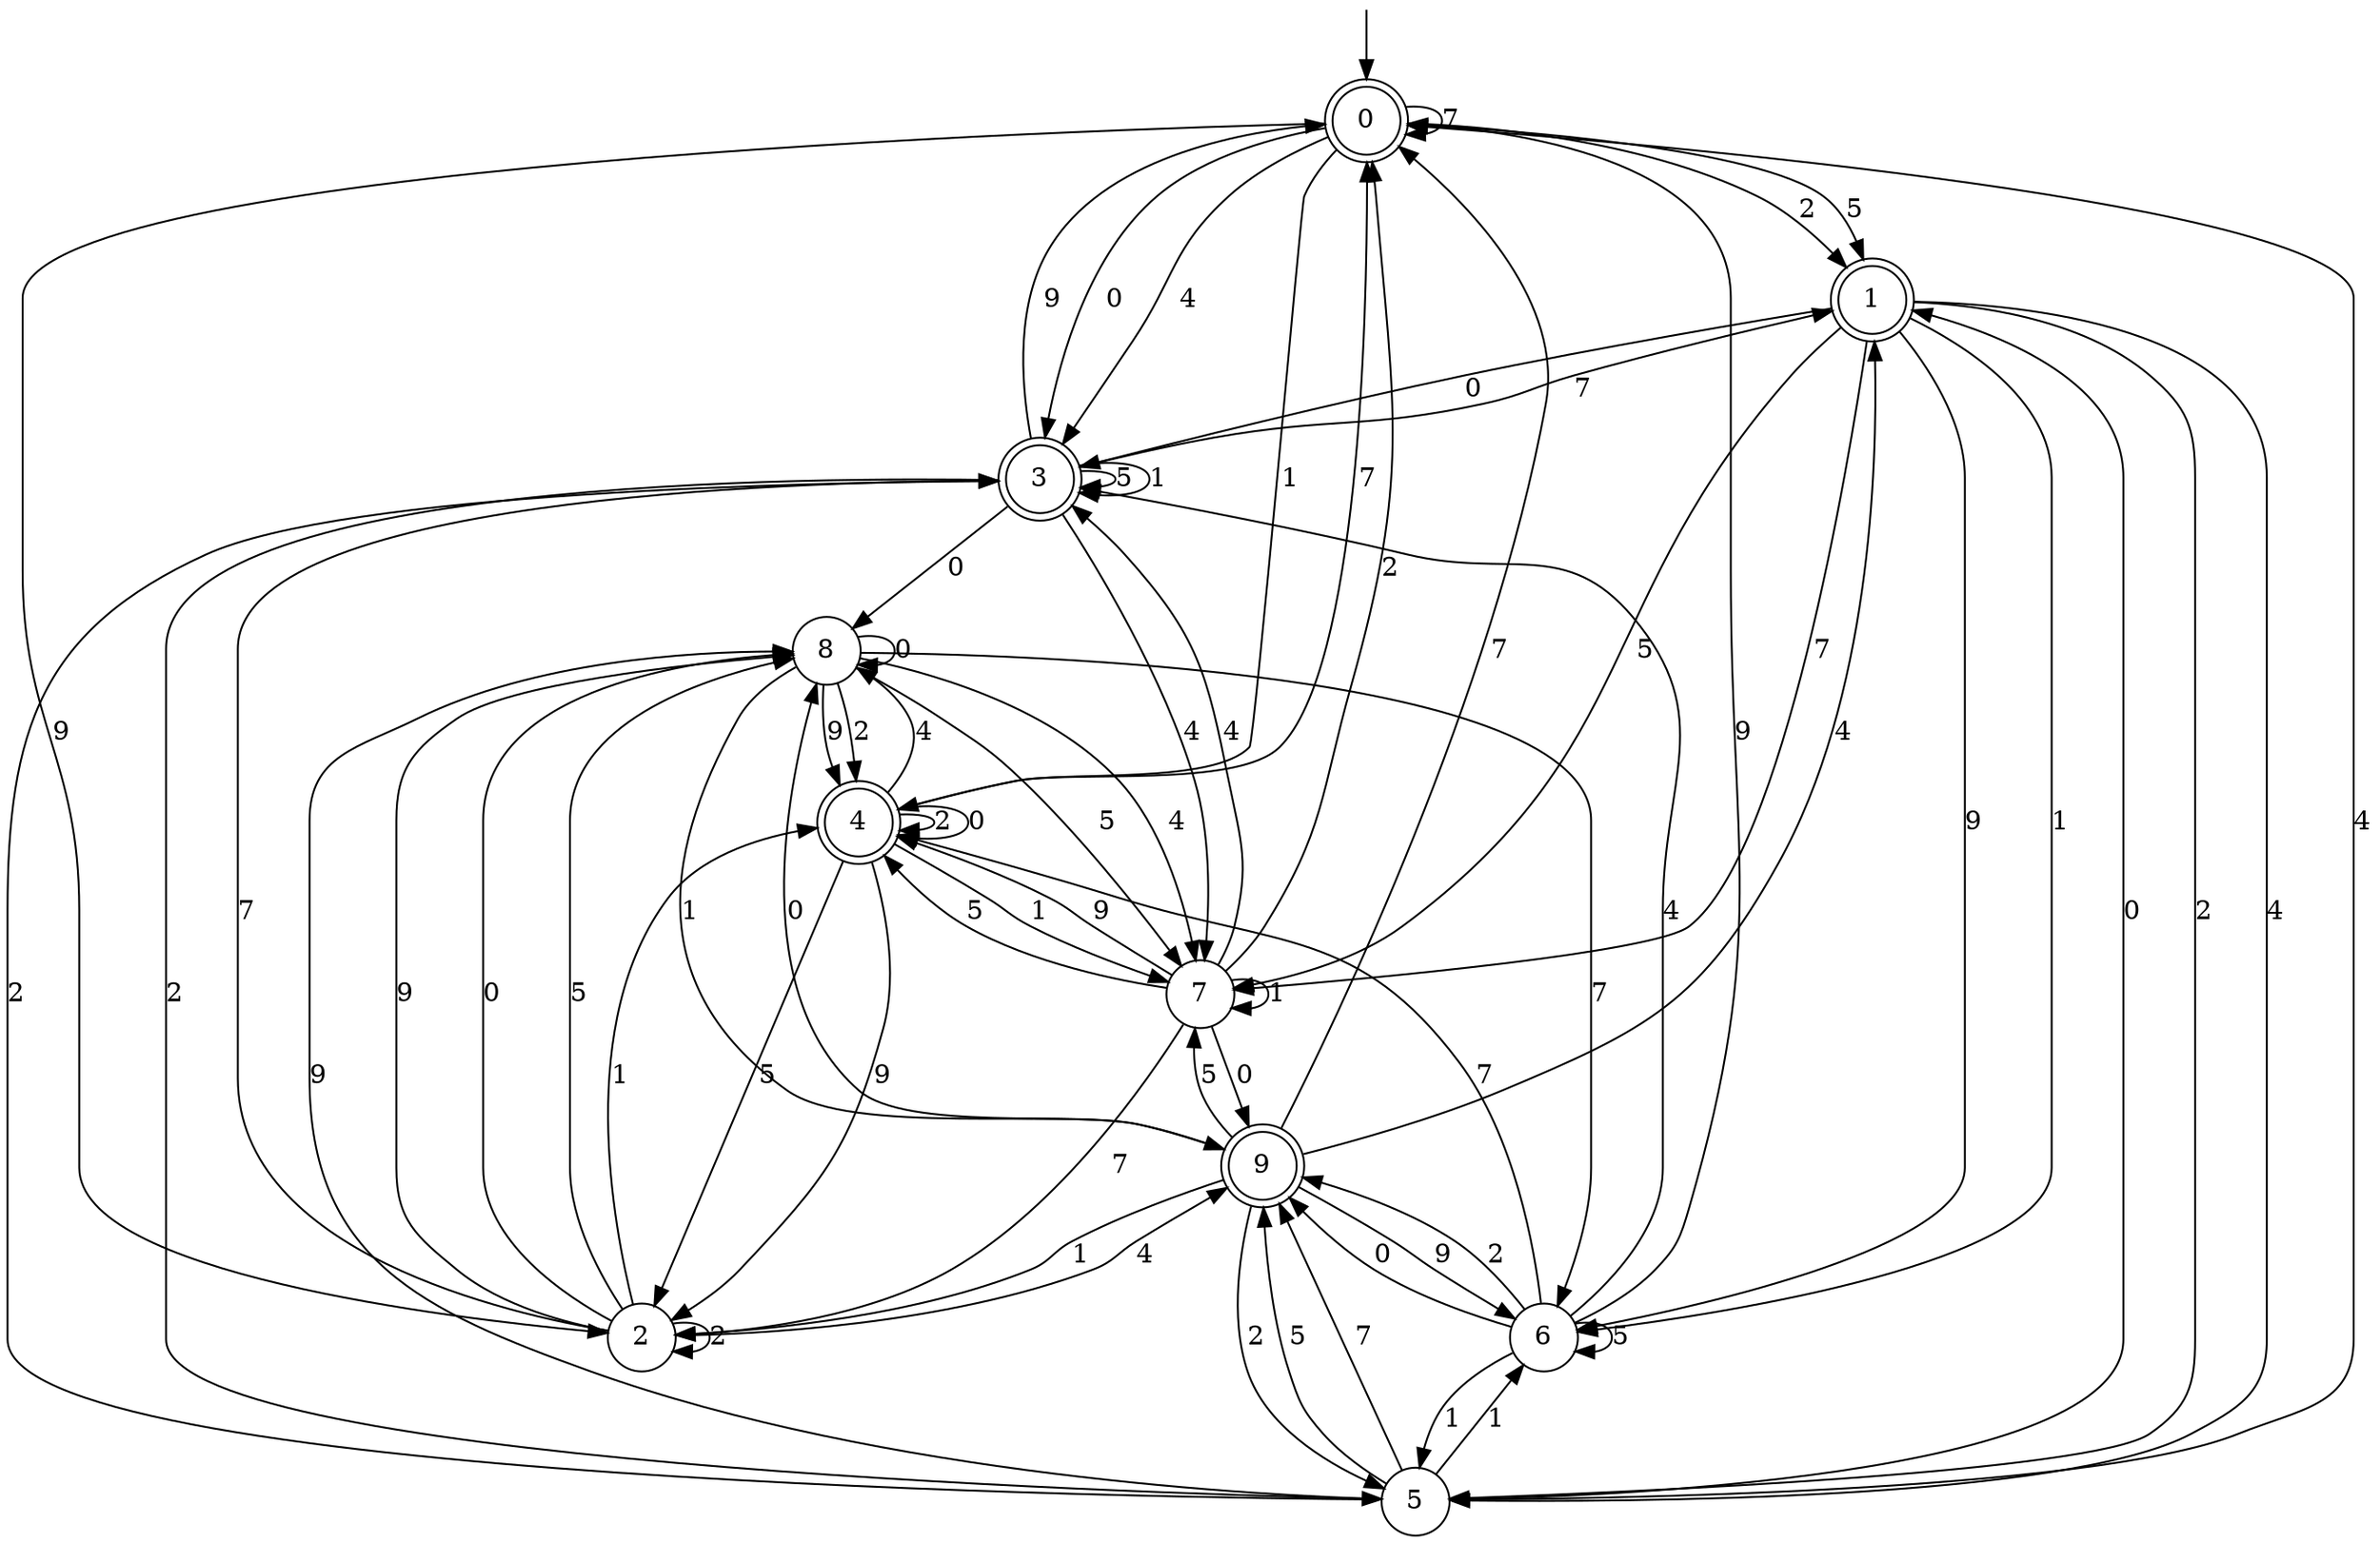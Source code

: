 digraph g {

	s0 [shape="doublecircle" label="0"];
	s1 [shape="doublecircle" label="1"];
	s2 [shape="circle" label="2"];
	s3 [shape="doublecircle" label="3"];
	s4 [shape="doublecircle" label="4"];
	s5 [shape="circle" label="5"];
	s6 [shape="circle" label="6"];
	s7 [shape="circle" label="7"];
	s8 [shape="circle" label="8"];
	s9 [shape="doublecircle" label="9"];
	s0 -> s1 [label="2"];
	s0 -> s2 [label="9"];
	s0 -> s3 [label="0"];
	s0 -> s1 [label="5"];
	s0 -> s4 [label="1"];
	s0 -> s0 [label="7"];
	s0 -> s3 [label="4"];
	s1 -> s5 [label="2"];
	s1 -> s6 [label="9"];
	s1 -> s3 [label="0"];
	s1 -> s7 [label="5"];
	s1 -> s6 [label="1"];
	s1 -> s7 [label="7"];
	s1 -> s5 [label="4"];
	s2 -> s2 [label="2"];
	s2 -> s8 [label="9"];
	s2 -> s8 [label="0"];
	s2 -> s8 [label="5"];
	s2 -> s4 [label="1"];
	s2 -> s3 [label="7"];
	s2 -> s9 [label="4"];
	s3 -> s5 [label="2"];
	s3 -> s0 [label="9"];
	s3 -> s8 [label="0"];
	s3 -> s3 [label="5"];
	s3 -> s3 [label="1"];
	s3 -> s1 [label="7"];
	s3 -> s7 [label="4"];
	s4 -> s4 [label="2"];
	s4 -> s2 [label="9"];
	s4 -> s4 [label="0"];
	s4 -> s2 [label="5"];
	s4 -> s7 [label="1"];
	s4 -> s0 [label="7"];
	s4 -> s8 [label="4"];
	s5 -> s3 [label="2"];
	s5 -> s8 [label="9"];
	s5 -> s1 [label="0"];
	s5 -> s9 [label="5"];
	s5 -> s6 [label="1"];
	s5 -> s9 [label="7"];
	s5 -> s0 [label="4"];
	s6 -> s9 [label="2"];
	s6 -> s0 [label="9"];
	s6 -> s9 [label="0"];
	s6 -> s6 [label="5"];
	s6 -> s5 [label="1"];
	s6 -> s4 [label="7"];
	s6 -> s3 [label="4"];
	s7 -> s0 [label="2"];
	s7 -> s4 [label="9"];
	s7 -> s9 [label="0"];
	s7 -> s4 [label="5"];
	s7 -> s7 [label="1"];
	s7 -> s2 [label="7"];
	s7 -> s3 [label="4"];
	s8 -> s4 [label="2"];
	s8 -> s4 [label="9"];
	s8 -> s8 [label="0"];
	s8 -> s7 [label="5"];
	s8 -> s9 [label="1"];
	s8 -> s6 [label="7"];
	s8 -> s7 [label="4"];
	s9 -> s5 [label="2"];
	s9 -> s6 [label="9"];
	s9 -> s8 [label="0"];
	s9 -> s7 [label="5"];
	s9 -> s2 [label="1"];
	s9 -> s0 [label="7"];
	s9 -> s1 [label="4"];

__start0 [label="" shape="none" width="0" height="0"];
__start0 -> s0;

}

